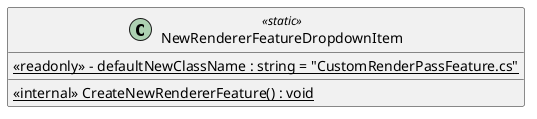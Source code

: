 @startuml
class NewRendererFeatureDropdownItem <<static>> {
    {static} <<readonly>> - defaultNewClassName : string = "CustomRenderPassFeature.cs"
    <<internal>> {static} CreateNewRendererFeature() : void
}
@enduml
